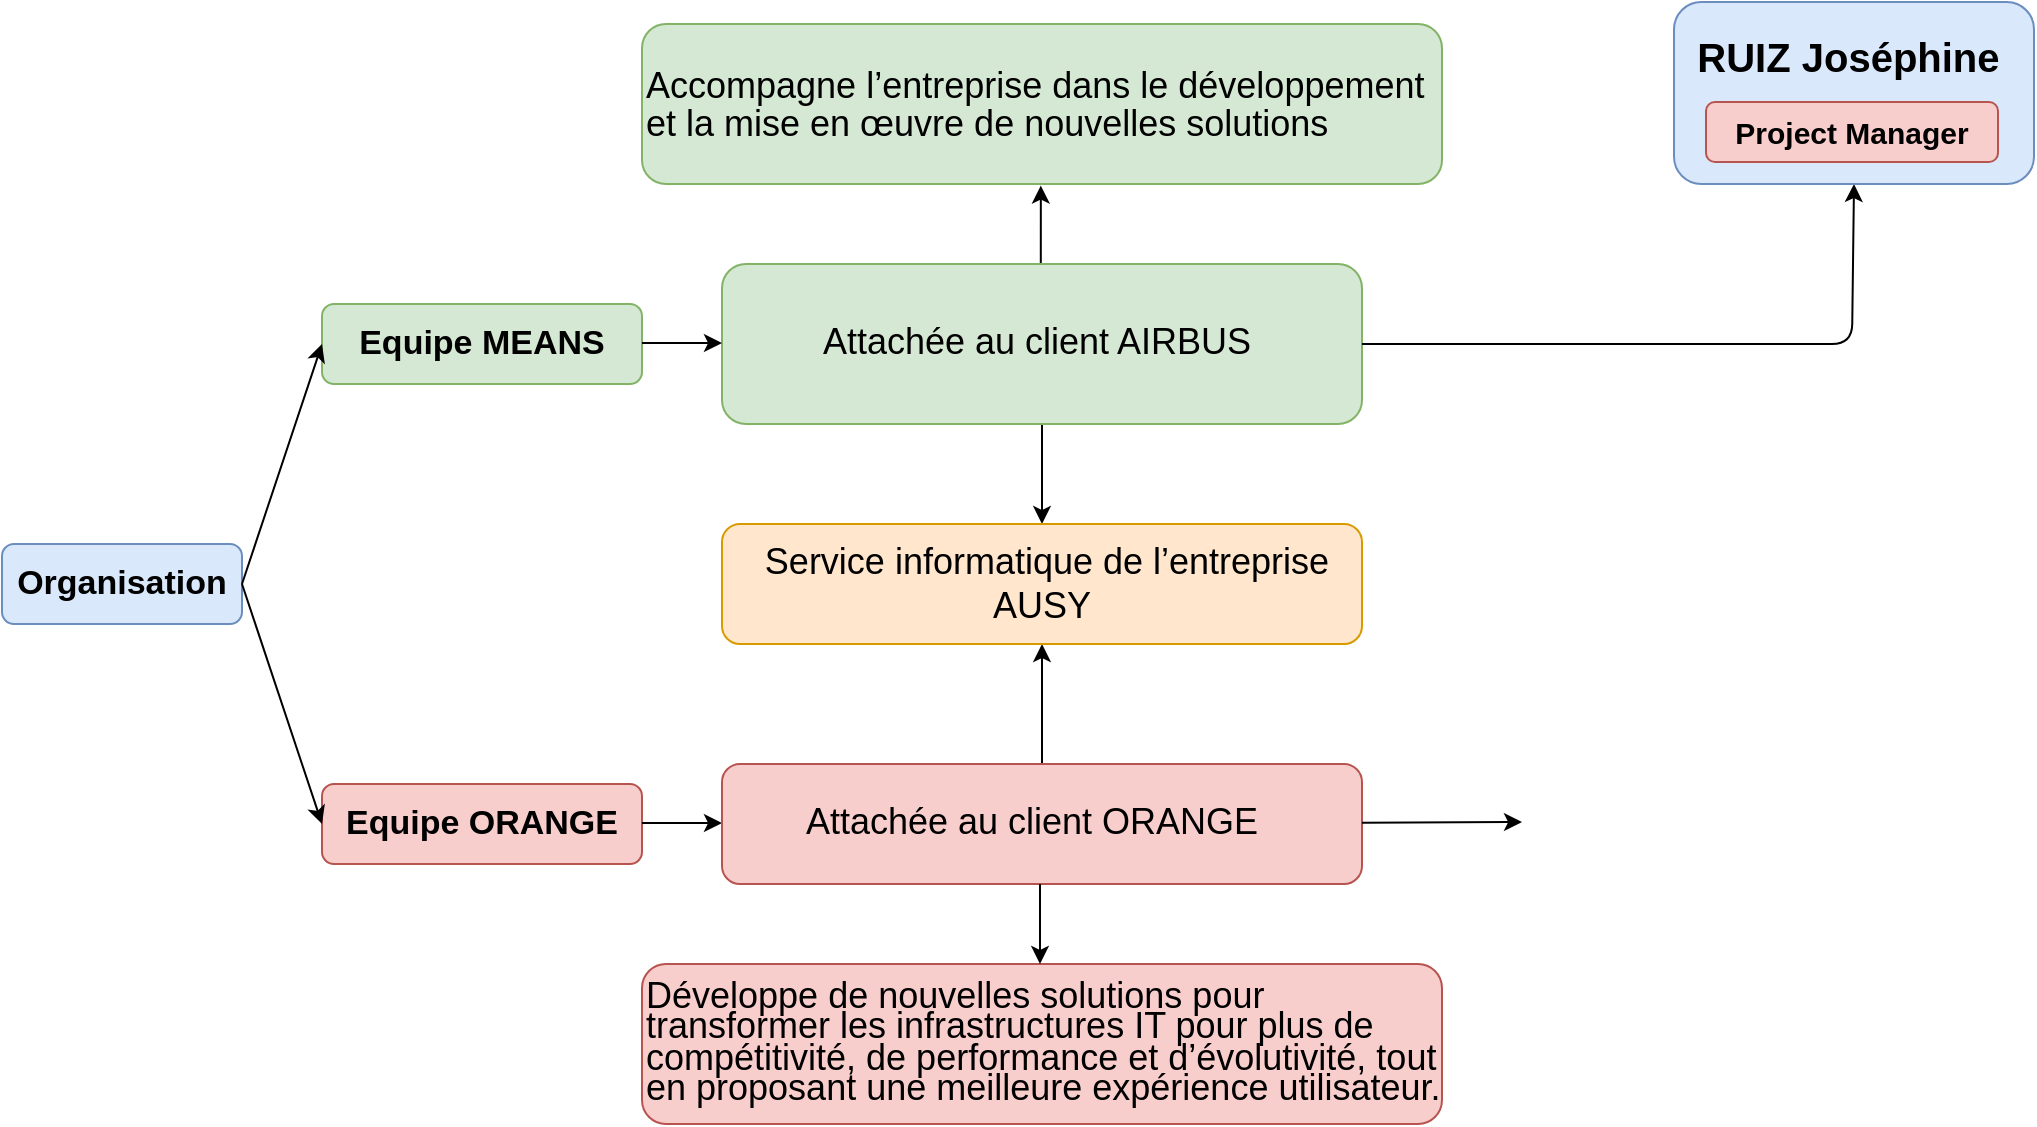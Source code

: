 <mxfile version="13.8.1" type="github"><diagram id="_zwOZ3nS3Ifw4F15TmuT" name="Page-1"><mxGraphModel dx="1621" dy="682" grid="0" gridSize="10" guides="1" tooltips="1" connect="1" arrows="1" fold="1" page="0" pageScale="1" pageWidth="827" pageHeight="1169" math="0" shadow="0"><root><mxCell id="0"/><mxCell id="1" parent="0"/><mxCell id="RiNm3XaZU01gP3KXCq6f-1" value="&lt;font style=&quot;font-size: 17px&quot;&gt;&lt;b&gt;Organisation&lt;/b&gt;&lt;/font&gt;" style="rounded=1;whiteSpace=wrap;html=1;fillColor=#dae8fc;strokeColor=#6c8ebf;" vertex="1" parent="1"><mxGeometry x="-80" y="280" width="120" height="40" as="geometry"/></mxCell><mxCell id="RiNm3XaZU01gP3KXCq6f-2" value="&lt;font style=&quot;font-size: 17px&quot;&gt;&lt;b&gt;Equipe MEANS&lt;/b&gt;&lt;/font&gt;" style="rounded=1;whiteSpace=wrap;html=1;fillColor=#d5e8d4;strokeColor=#82b366;" vertex="1" parent="1"><mxGeometry x="80" y="160" width="160" height="40" as="geometry"/></mxCell><mxCell id="RiNm3XaZU01gP3KXCq6f-3" value="&lt;font style=&quot;font-size: 17px&quot;&gt;&lt;b&gt;Equipe ORANGE&lt;/b&gt;&lt;/font&gt;" style="rounded=1;whiteSpace=wrap;html=1;fillColor=#f8cecc;strokeColor=#b85450;" vertex="1" parent="1"><mxGeometry x="80" y="400" width="160" height="40" as="geometry"/></mxCell><mxCell id="RiNm3XaZU01gP3KXCq6f-4" value="" style="endArrow=classic;html=1;entryX=0;entryY=0.5;entryDx=0;entryDy=0;" edge="1" parent="1" target="RiNm3XaZU01gP3KXCq6f-2"><mxGeometry width="50" height="50" relative="1" as="geometry"><mxPoint x="40" y="300" as="sourcePoint"/><mxPoint x="90" y="250" as="targetPoint"/></mxGeometry></mxCell><mxCell id="RiNm3XaZU01gP3KXCq6f-5" value="" style="endArrow=classic;html=1;entryX=0;entryY=0.5;entryDx=0;entryDy=0;" edge="1" parent="1" target="RiNm3XaZU01gP3KXCq6f-3"><mxGeometry width="50" height="50" relative="1" as="geometry"><mxPoint x="40" y="300" as="sourcePoint"/><mxPoint x="90" y="250" as="targetPoint"/></mxGeometry></mxCell><mxCell id="RiNm3XaZU01gP3KXCq6f-6" value="" style="endArrow=classic;html=1;" edge="1" parent="1"><mxGeometry width="50" height="50" relative="1" as="geometry"><mxPoint x="240" y="419.5" as="sourcePoint"/><mxPoint x="280" y="419.5" as="targetPoint"/></mxGeometry></mxCell><mxCell id="RiNm3XaZU01gP3KXCq6f-12" style="edgeStyle=orthogonalEdgeStyle;rounded=0;orthogonalLoop=1;jettySize=auto;html=1;exitX=0.5;exitY=1;exitDx=0;exitDy=0;entryX=0.5;entryY=0;entryDx=0;entryDy=0;" edge="1" parent="1" source="RiNm3XaZU01gP3KXCq6f-7" target="RiNm3XaZU01gP3KXCq6f-10"><mxGeometry relative="1" as="geometry"/></mxCell><mxCell id="RiNm3XaZU01gP3KXCq6f-29" style="edgeStyle=orthogonalEdgeStyle;rounded=0;orthogonalLoop=1;jettySize=auto;html=1;exitX=0.5;exitY=0;exitDx=0;exitDy=0;entryX=0.478;entryY=1.01;entryDx=0;entryDy=0;entryPerimeter=0;" edge="1" parent="1"><mxGeometry relative="1" as="geometry"><mxPoint x="439.42" y="100.8" as="targetPoint"/><mxPoint x="443" y="140.0" as="sourcePoint"/></mxGeometry></mxCell><mxCell id="RiNm3XaZU01gP3KXCq6f-7" value="&lt;span style=&quot;line-height: 103% ; font-family: &amp;#34;calibri&amp;#34; , sans-serif&quot;&gt;&lt;font style=&quot;font-size: 18px&quot;&gt;Attachée au client AIRBUS&amp;nbsp;&lt;br&gt;&lt;/font&gt;&lt;/span&gt;" style="rounded=1;whiteSpace=wrap;html=1;fillColor=#d5e8d4;strokeColor=#82b366;" vertex="1" parent="1"><mxGeometry x="280" y="140" width="320" height="80" as="geometry"/></mxCell><mxCell id="RiNm3XaZU01gP3KXCq6f-8" value="" style="endArrow=classic;html=1;" edge="1" parent="1"><mxGeometry width="50" height="50" relative="1" as="geometry"><mxPoint x="240" y="179.5" as="sourcePoint"/><mxPoint x="280" y="179.5" as="targetPoint"/></mxGeometry></mxCell><mxCell id="RiNm3XaZU01gP3KXCq6f-11" style="edgeStyle=orthogonalEdgeStyle;rounded=0;orthogonalLoop=1;jettySize=auto;html=1;exitX=0.5;exitY=0;exitDx=0;exitDy=0;entryX=0.5;entryY=1;entryDx=0;entryDy=0;" edge="1" parent="1" source="RiNm3XaZU01gP3KXCq6f-9" target="RiNm3XaZU01gP3KXCq6f-10"><mxGeometry relative="1" as="geometry"/></mxCell><mxCell id="RiNm3XaZU01gP3KXCq6f-9" value="&lt;span style=&quot;line-height: 103% ; font-family: &amp;#34;calibri&amp;#34; , sans-serif&quot;&gt;&lt;font style=&quot;font-size: 18px&quot;&gt;&lt;br&gt;Attachée au client ORANGE&amp;nbsp;&amp;nbsp;&lt;br&gt;&lt;br&gt;&lt;/font&gt;&lt;/span&gt;" style="rounded=1;whiteSpace=wrap;html=1;fillColor=#f8cecc;strokeColor=#b85450;" vertex="1" parent="1"><mxGeometry x="280" y="390" width="320" height="60" as="geometry"/></mxCell><mxCell id="RiNm3XaZU01gP3KXCq6f-10" value="&lt;span style=&quot;font-family: &amp;#34;calibri&amp;#34; , sans-serif ; font-size: 18px&quot;&gt;&amp;nbsp;Service informatique de l’entreprise AUSY&lt;/span&gt;" style="rounded=1;whiteSpace=wrap;html=1;strokeColor=#d79b00;fillColor=#ffe6cc;" vertex="1" parent="1"><mxGeometry x="280" y="270" width="320" height="60" as="geometry"/></mxCell><mxCell id="RiNm3XaZU01gP3KXCq6f-18" value="&lt;span style=&quot;line-height: 103% ; font-family: &amp;#34;calibri&amp;#34; , sans-serif&quot;&gt;&lt;font style=&quot;font-size: 18px&quot;&gt;Développe de nouvelles solutions pour transformer les infrastructures IT pour plus de compétitivité, de performance et d’évolutivité, tout en proposant une meilleure expérience utilisateur.&lt;/font&gt;&lt;/span&gt;" style="rounded=1;whiteSpace=wrap;html=1;strokeColor=#b85450;fillColor=#f8cecc;align=left;" vertex="1" parent="1"><mxGeometry x="240" y="490" width="400" height="80" as="geometry"/></mxCell><mxCell id="RiNm3XaZU01gP3KXCq6f-19" value="&lt;span style=&quot;font-size: 18px ; line-height: 103% ; font-family: &amp;#34;calibri&amp;#34; , sans-serif&quot;&gt;Accompagne l’entreprise dans le développement et la mise en œuvre de nouvelles solutions&lt;/span&gt;" style="rounded=1;whiteSpace=wrap;html=1;strokeColor=#82b366;fillColor=#d5e8d4;align=left;" vertex="1" parent="1"><mxGeometry x="240" y="20" width="400" height="80" as="geometry"/></mxCell><mxCell id="RiNm3XaZU01gP3KXCq6f-26" value="" style="endArrow=classic;html=1;" edge="1" parent="1"><mxGeometry width="50" height="50" relative="1" as="geometry"><mxPoint x="439" y="450" as="sourcePoint"/><mxPoint x="439" y="490" as="targetPoint"/></mxGeometry></mxCell><mxCell id="RiNm3XaZU01gP3KXCq6f-32" value="" style="endArrow=classic;html=1;" edge="1" parent="1"><mxGeometry width="50" height="50" relative="1" as="geometry"><mxPoint x="600" y="419.41" as="sourcePoint"/><mxPoint x="680" y="419" as="targetPoint"/></mxGeometry></mxCell><mxCell id="RiNm3XaZU01gP3KXCq6f-34" value="" style="endArrow=classic;html=1;entryX=0.5;entryY=1;entryDx=0;entryDy=0;" edge="1" parent="1" target="RiNm3XaZU01gP3KXCq6f-35"><mxGeometry width="50" height="50" relative="1" as="geometry"><mxPoint x="600" y="180" as="sourcePoint"/><mxPoint x="680" y="180" as="targetPoint"/><Array as="points"><mxPoint x="630" y="180"/><mxPoint x="845" y="180"/></Array></mxGeometry></mxCell><mxCell id="RiNm3XaZU01gP3KXCq6f-35" value="&lt;span style=&quot;line-height: 103% ; font-family: &amp;#34;calibri&amp;#34; , sans-serif&quot;&gt;&lt;font style=&quot;font-size: 20px&quot;&gt;&lt;b&gt;RUIZ Joséphine&amp;nbsp;&lt;br&gt;&lt;br&gt;&lt;br&gt;&lt;/b&gt;&lt;/font&gt;&lt;/span&gt;" style="rounded=1;whiteSpace=wrap;html=1;strokeColor=#6c8ebf;fillColor=#dae8fc;" vertex="1" parent="1"><mxGeometry x="756" y="9" width="180" height="91" as="geometry"/></mxCell><mxCell id="RiNm3XaZU01gP3KXCq6f-36" value="&lt;font style=&quot;font-size: 15px&quot;&gt;&lt;b&gt;Project Manager&lt;/b&gt;&lt;/font&gt;" style="rounded=1;whiteSpace=wrap;html=1;strokeColor=#b85450;fillColor=#f8cecc;" vertex="1" parent="1"><mxGeometry x="772" y="59" width="146" height="30" as="geometry"/></mxCell></root></mxGraphModel></diagram></mxfile>